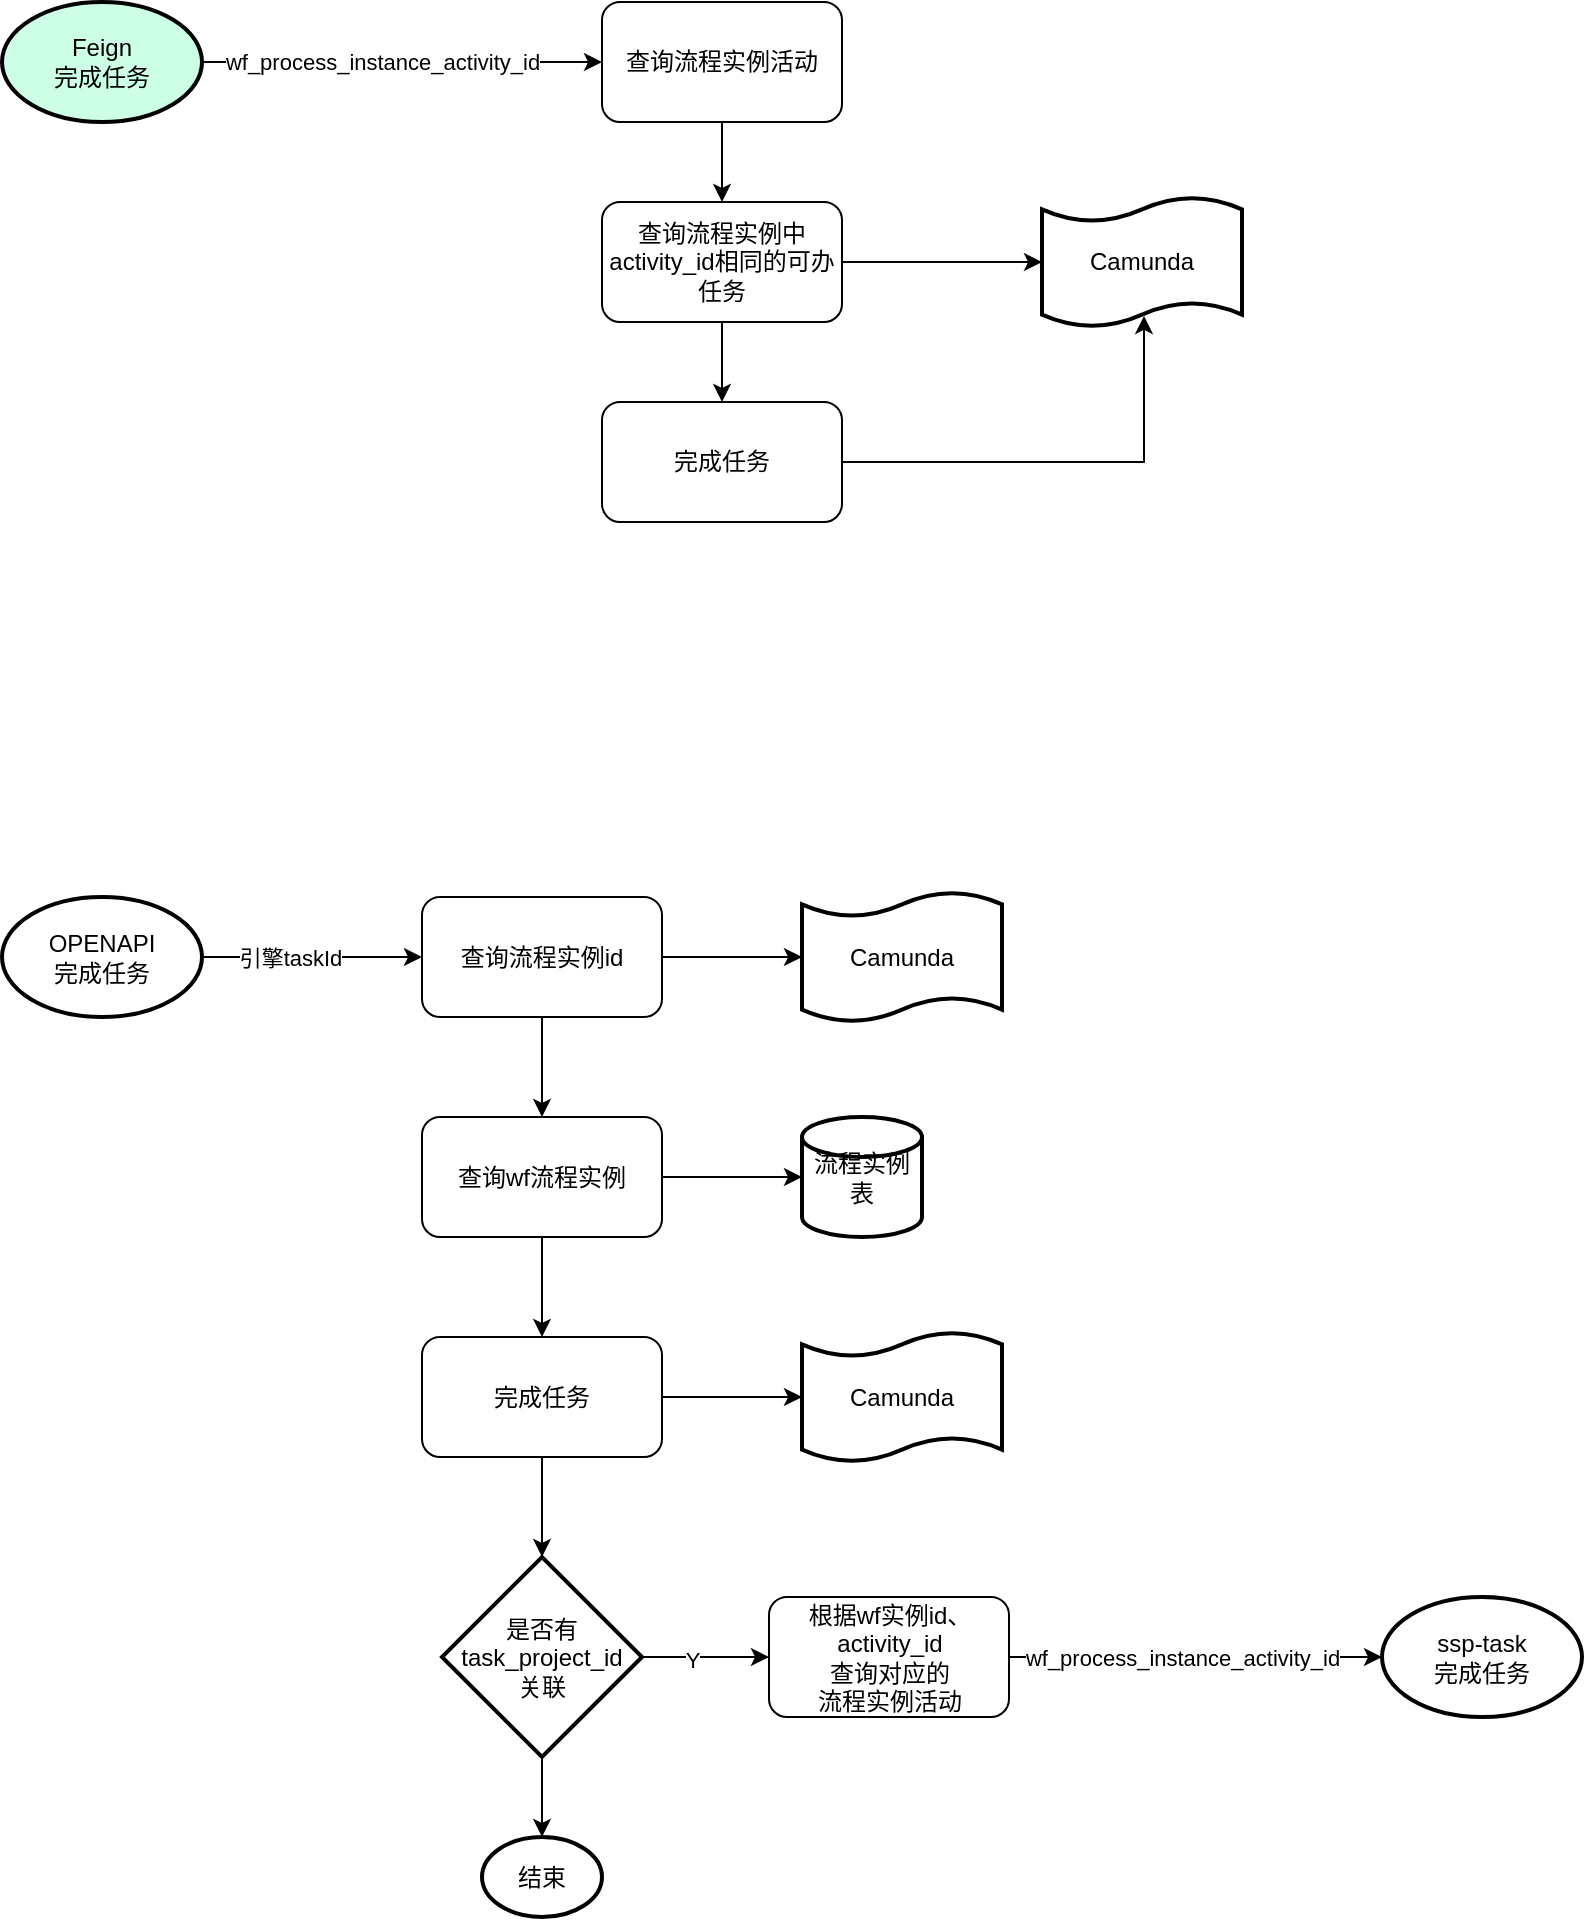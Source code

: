 <mxfile version="24.4.4" type="github">
  <diagram name="第 1 页" id="l7ETgdYbAlDT3ln601Ar">
    <mxGraphModel dx="1434" dy="780" grid="1" gridSize="10" guides="1" tooltips="1" connect="1" arrows="1" fold="1" page="1" pageScale="1" pageWidth="827" pageHeight="1169" math="0" shadow="0">
      <root>
        <mxCell id="0" />
        <mxCell id="1" parent="0" />
        <mxCell id="t9WRf_JGf9PgAsEPYMsC-3" style="edgeStyle=orthogonalEdgeStyle;rounded=0;orthogonalLoop=1;jettySize=auto;html=1;entryX=0;entryY=0.5;entryDx=0;entryDy=0;" edge="1" parent="1" source="i6D_zPiAmZ7pMk7o-Lk9-64" target="t9WRf_JGf9PgAsEPYMsC-2">
          <mxGeometry relative="1" as="geometry" />
        </mxCell>
        <mxCell id="t9WRf_JGf9PgAsEPYMsC-4" value="引擎taskId" style="edgeLabel;html=1;align=center;verticalAlign=middle;resizable=0;points=[];" vertex="1" connectable="0" parent="t9WRf_JGf9PgAsEPYMsC-3">
          <mxGeometry x="-0.2" relative="1" as="geometry">
            <mxPoint as="offset" />
          </mxGeometry>
        </mxCell>
        <mxCell id="i6D_zPiAmZ7pMk7o-Lk9-64" value="OPENAPI&lt;div&gt;完成任务&lt;/div&gt;" style="strokeWidth=2;html=1;shape=mxgraph.flowchart.start_1;whiteSpace=wrap;" parent="1" vertex="1">
          <mxGeometry x="30" y="587.5" width="100" height="60" as="geometry" />
        </mxCell>
        <mxCell id="t9WRf_JGf9PgAsEPYMsC-31" style="edgeStyle=orthogonalEdgeStyle;rounded=0;orthogonalLoop=1;jettySize=auto;html=1;" edge="1" parent="1" source="t9WRf_JGf9PgAsEPYMsC-1" target="t9WRf_JGf9PgAsEPYMsC-30">
          <mxGeometry relative="1" as="geometry" />
        </mxCell>
        <mxCell id="t9WRf_JGf9PgAsEPYMsC-32" value="wf_process_instance_activity_id" style="edgeLabel;html=1;align=center;verticalAlign=middle;resizable=0;points=[];" vertex="1" connectable="0" parent="t9WRf_JGf9PgAsEPYMsC-31">
          <mxGeometry x="-0.273" y="4" relative="1" as="geometry">
            <mxPoint x="17" y="4" as="offset" />
          </mxGeometry>
        </mxCell>
        <mxCell id="t9WRf_JGf9PgAsEPYMsC-1" value="&lt;div&gt;&lt;/div&gt;&lt;div&gt;Feign&lt;/div&gt;&lt;div&gt;完成任务&lt;/div&gt;" style="strokeWidth=2;html=1;shape=mxgraph.flowchart.start_1;whiteSpace=wrap;fillColor=#CCFFE6;" vertex="1" parent="1">
          <mxGeometry x="30" y="140" width="100" height="60" as="geometry" />
        </mxCell>
        <mxCell id="t9WRf_JGf9PgAsEPYMsC-11" value="" style="edgeStyle=orthogonalEdgeStyle;rounded=0;orthogonalLoop=1;jettySize=auto;html=1;" edge="1" parent="1" source="t9WRf_JGf9PgAsEPYMsC-2" target="t9WRf_JGf9PgAsEPYMsC-10">
          <mxGeometry relative="1" as="geometry" />
        </mxCell>
        <mxCell id="t9WRf_JGf9PgAsEPYMsC-2" value="查询流程实例id" style="rounded=1;whiteSpace=wrap;html=1;" vertex="1" parent="1">
          <mxGeometry x="240" y="587.5" width="120" height="60" as="geometry" />
        </mxCell>
        <mxCell id="t9WRf_JGf9PgAsEPYMsC-6" value="Camunda" style="shape=tape;whiteSpace=wrap;html=1;strokeWidth=2;size=0.19" vertex="1" parent="1">
          <mxGeometry x="430" y="585" width="100" height="65" as="geometry" />
        </mxCell>
        <mxCell id="t9WRf_JGf9PgAsEPYMsC-9" style="edgeStyle=orthogonalEdgeStyle;rounded=0;orthogonalLoop=1;jettySize=auto;html=1;entryX=0;entryY=0.5;entryDx=0;entryDy=0;entryPerimeter=0;" edge="1" parent="1" source="t9WRf_JGf9PgAsEPYMsC-2" target="t9WRf_JGf9PgAsEPYMsC-6">
          <mxGeometry relative="1" as="geometry" />
        </mxCell>
        <mxCell id="t9WRf_JGf9PgAsEPYMsC-13" style="edgeStyle=orthogonalEdgeStyle;rounded=0;orthogonalLoop=1;jettySize=auto;html=1;" edge="1" parent="1" source="t9WRf_JGf9PgAsEPYMsC-10" target="t9WRf_JGf9PgAsEPYMsC-12">
          <mxGeometry relative="1" as="geometry" />
        </mxCell>
        <mxCell id="t9WRf_JGf9PgAsEPYMsC-19" style="edgeStyle=orthogonalEdgeStyle;rounded=0;orthogonalLoop=1;jettySize=auto;html=1;entryX=0.5;entryY=0;entryDx=0;entryDy=0;" edge="1" parent="1" source="t9WRf_JGf9PgAsEPYMsC-10" target="t9WRf_JGf9PgAsEPYMsC-16">
          <mxGeometry relative="1" as="geometry" />
        </mxCell>
        <mxCell id="t9WRf_JGf9PgAsEPYMsC-10" value="查询wf流程实例" style="rounded=1;whiteSpace=wrap;html=1;" vertex="1" parent="1">
          <mxGeometry x="240" y="697.5" width="120" height="60" as="geometry" />
        </mxCell>
        <mxCell id="t9WRf_JGf9PgAsEPYMsC-12" value="流程实例表" style="strokeWidth=2;html=1;shape=mxgraph.flowchart.database;whiteSpace=wrap;" vertex="1" parent="1">
          <mxGeometry x="430" y="697.5" width="60" height="60" as="geometry" />
        </mxCell>
        <mxCell id="t9WRf_JGf9PgAsEPYMsC-24" style="edgeStyle=orthogonalEdgeStyle;rounded=0;orthogonalLoop=1;jettySize=auto;html=1;" edge="1" parent="1" source="t9WRf_JGf9PgAsEPYMsC-14" target="t9WRf_JGf9PgAsEPYMsC-23">
          <mxGeometry relative="1" as="geometry" />
        </mxCell>
        <mxCell id="t9WRf_JGf9PgAsEPYMsC-25" value="Y" style="edgeLabel;html=1;align=center;verticalAlign=middle;resizable=0;points=[];" vertex="1" connectable="0" parent="t9WRf_JGf9PgAsEPYMsC-24">
          <mxGeometry x="-0.213" y="-1" relative="1" as="geometry">
            <mxPoint as="offset" />
          </mxGeometry>
        </mxCell>
        <mxCell id="t9WRf_JGf9PgAsEPYMsC-29" value="" style="edgeStyle=orthogonalEdgeStyle;rounded=0;orthogonalLoop=1;jettySize=auto;html=1;" edge="1" parent="1" source="t9WRf_JGf9PgAsEPYMsC-14" target="t9WRf_JGf9PgAsEPYMsC-28">
          <mxGeometry relative="1" as="geometry" />
        </mxCell>
        <mxCell id="t9WRf_JGf9PgAsEPYMsC-14" value="是否有&lt;div&gt;task_project_id&lt;/div&gt;&lt;div&gt;关联&lt;/div&gt;" style="strokeWidth=2;html=1;shape=mxgraph.flowchart.decision;whiteSpace=wrap;direction=south;" vertex="1" parent="1">
          <mxGeometry x="250" y="917.5" width="100" height="100" as="geometry" />
        </mxCell>
        <mxCell id="t9WRf_JGf9PgAsEPYMsC-18" style="edgeStyle=orthogonalEdgeStyle;rounded=0;orthogonalLoop=1;jettySize=auto;html=1;" edge="1" parent="1" source="t9WRf_JGf9PgAsEPYMsC-16" target="t9WRf_JGf9PgAsEPYMsC-17">
          <mxGeometry relative="1" as="geometry" />
        </mxCell>
        <mxCell id="t9WRf_JGf9PgAsEPYMsC-16" value="完成任务" style="rounded=1;whiteSpace=wrap;html=1;" vertex="1" parent="1">
          <mxGeometry x="240" y="807.5" width="120" height="60" as="geometry" />
        </mxCell>
        <mxCell id="t9WRf_JGf9PgAsEPYMsC-17" value="Camunda" style="shape=tape;whiteSpace=wrap;html=1;strokeWidth=2;size=0.19" vertex="1" parent="1">
          <mxGeometry x="430" y="805" width="100" height="65" as="geometry" />
        </mxCell>
        <mxCell id="t9WRf_JGf9PgAsEPYMsC-20" style="edgeStyle=orthogonalEdgeStyle;rounded=0;orthogonalLoop=1;jettySize=auto;html=1;entryX=0;entryY=0.5;entryDx=0;entryDy=0;entryPerimeter=0;" edge="1" parent="1" source="t9WRf_JGf9PgAsEPYMsC-16" target="t9WRf_JGf9PgAsEPYMsC-14">
          <mxGeometry relative="1" as="geometry" />
        </mxCell>
        <mxCell id="t9WRf_JGf9PgAsEPYMsC-21" value="&lt;div&gt;ssp-task&lt;/div&gt;&lt;div&gt;完成任务&lt;/div&gt;" style="strokeWidth=2;html=1;shape=mxgraph.flowchart.start_1;whiteSpace=wrap;" vertex="1" parent="1">
          <mxGeometry x="720" y="937.5" width="100" height="60" as="geometry" />
        </mxCell>
        <mxCell id="t9WRf_JGf9PgAsEPYMsC-26" style="edgeStyle=orthogonalEdgeStyle;rounded=0;orthogonalLoop=1;jettySize=auto;html=1;" edge="1" parent="1" source="t9WRf_JGf9PgAsEPYMsC-23" target="t9WRf_JGf9PgAsEPYMsC-21">
          <mxGeometry relative="1" as="geometry" />
        </mxCell>
        <mxCell id="t9WRf_JGf9PgAsEPYMsC-27" value="wf_process_instance_activity_id" style="edgeLabel;html=1;align=center;verticalAlign=middle;resizable=0;points=[];" vertex="1" connectable="0" parent="t9WRf_JGf9PgAsEPYMsC-26">
          <mxGeometry x="-0.319" y="1" relative="1" as="geometry">
            <mxPoint x="23" y="1" as="offset" />
          </mxGeometry>
        </mxCell>
        <mxCell id="t9WRf_JGf9PgAsEPYMsC-23" value="根据wf实例id、activity_id&lt;div&gt;查询对应的&lt;div&gt;流程实例活动&lt;/div&gt;&lt;/div&gt;" style="rounded=1;whiteSpace=wrap;html=1;" vertex="1" parent="1">
          <mxGeometry x="413.5" y="937.5" width="120" height="60" as="geometry" />
        </mxCell>
        <mxCell id="t9WRf_JGf9PgAsEPYMsC-28" value="结束" style="ellipse;whiteSpace=wrap;html=1;strokeWidth=2;" vertex="1" parent="1">
          <mxGeometry x="270" y="1057.5" width="60" height="40" as="geometry" />
        </mxCell>
        <mxCell id="t9WRf_JGf9PgAsEPYMsC-35" style="edgeStyle=orthogonalEdgeStyle;rounded=0;orthogonalLoop=1;jettySize=auto;html=1;entryX=0.5;entryY=0;entryDx=0;entryDy=0;" edge="1" parent="1" source="t9WRf_JGf9PgAsEPYMsC-30" target="t9WRf_JGf9PgAsEPYMsC-34">
          <mxGeometry relative="1" as="geometry" />
        </mxCell>
        <mxCell id="t9WRf_JGf9PgAsEPYMsC-30" value="查询&lt;span style=&quot;background-color: initial;&quot;&gt;流程实例活动&lt;/span&gt;" style="rounded=1;whiteSpace=wrap;html=1;" vertex="1" parent="1">
          <mxGeometry x="330" y="140" width="120" height="60" as="geometry" />
        </mxCell>
        <mxCell id="t9WRf_JGf9PgAsEPYMsC-33" value="Camunda" style="shape=tape;whiteSpace=wrap;html=1;strokeWidth=2;size=0.19" vertex="1" parent="1">
          <mxGeometry x="550" y="237.5" width="100" height="65" as="geometry" />
        </mxCell>
        <mxCell id="t9WRf_JGf9PgAsEPYMsC-38" value="" style="edgeStyle=orthogonalEdgeStyle;rounded=0;orthogonalLoop=1;jettySize=auto;html=1;" edge="1" parent="1" source="t9WRf_JGf9PgAsEPYMsC-34" target="t9WRf_JGf9PgAsEPYMsC-37">
          <mxGeometry relative="1" as="geometry" />
        </mxCell>
        <mxCell id="t9WRf_JGf9PgAsEPYMsC-34" value="查询流程实例中&lt;div&gt;activity_id相同的可办任务&lt;br&gt;&lt;/div&gt;" style="rounded=1;whiteSpace=wrap;html=1;" vertex="1" parent="1">
          <mxGeometry x="330" y="240" width="120" height="60" as="geometry" />
        </mxCell>
        <mxCell id="t9WRf_JGf9PgAsEPYMsC-36" style="edgeStyle=orthogonalEdgeStyle;rounded=0;orthogonalLoop=1;jettySize=auto;html=1;entryX=0;entryY=0.5;entryDx=0;entryDy=0;entryPerimeter=0;" edge="1" parent="1" source="t9WRf_JGf9PgAsEPYMsC-34" target="t9WRf_JGf9PgAsEPYMsC-33">
          <mxGeometry relative="1" as="geometry" />
        </mxCell>
        <mxCell id="t9WRf_JGf9PgAsEPYMsC-37" value="完成任务" style="rounded=1;whiteSpace=wrap;html=1;" vertex="1" parent="1">
          <mxGeometry x="330" y="340" width="120" height="60" as="geometry" />
        </mxCell>
        <mxCell id="t9WRf_JGf9PgAsEPYMsC-39" style="edgeStyle=orthogonalEdgeStyle;rounded=0;orthogonalLoop=1;jettySize=auto;html=1;entryX=0.51;entryY=0.915;entryDx=0;entryDy=0;entryPerimeter=0;" edge="1" parent="1" source="t9WRf_JGf9PgAsEPYMsC-37" target="t9WRf_JGf9PgAsEPYMsC-33">
          <mxGeometry relative="1" as="geometry">
            <mxPoint x="690" y="350" as="targetPoint" />
          </mxGeometry>
        </mxCell>
      </root>
    </mxGraphModel>
  </diagram>
</mxfile>
